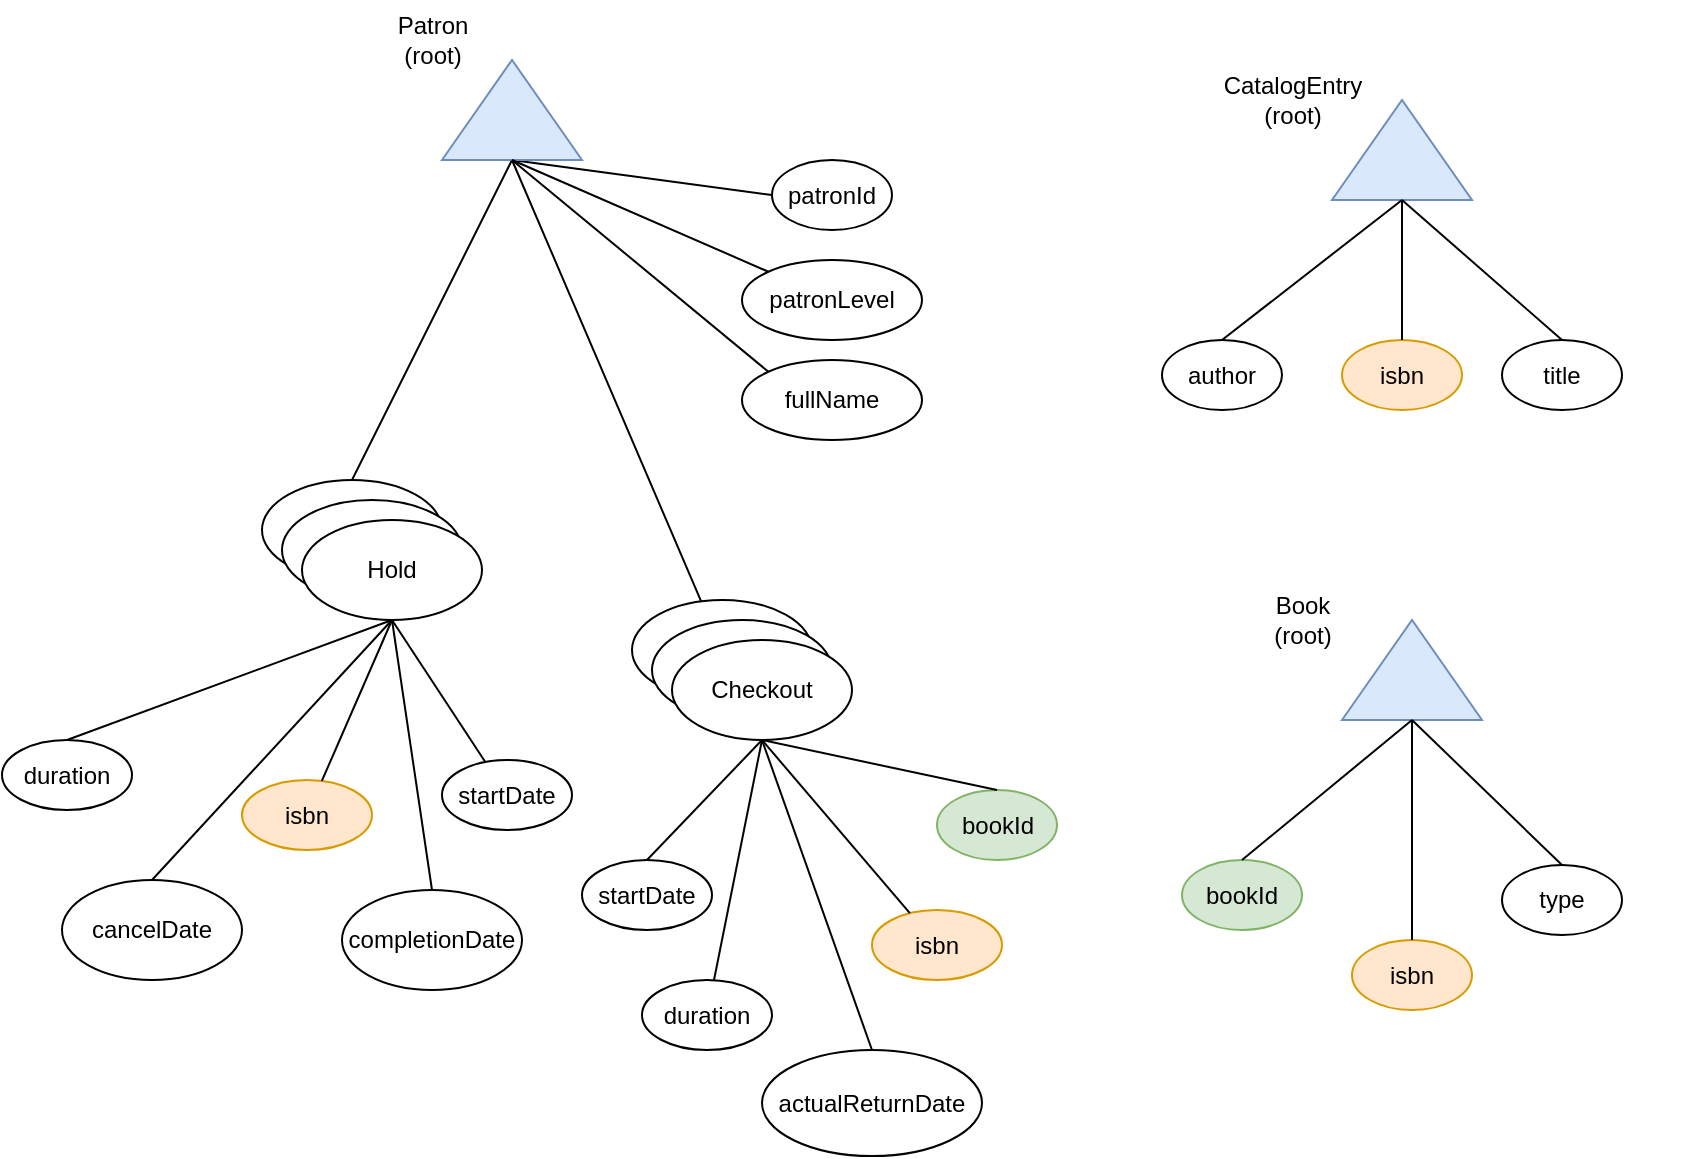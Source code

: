 <mxfile version="21.2.8" type="device">
  <diagram name="Page-1" id="gavR5szDyg5R8KdYpzYO">
    <mxGraphModel dx="3765" dy="1147" grid="1" gridSize="10" guides="1" tooltips="1" connect="1" arrows="1" fold="1" page="1" pageScale="1" pageWidth="827" pageHeight="1169" math="0" shadow="0">
      <root>
        <mxCell id="0" />
        <mxCell id="1" parent="0" />
        <mxCell id="QeKhePnkp8ZtpV1KFFar-58" value="" style="group" parent="1" vertex="1" connectable="0">
          <mxGeometry x="460" y="330" width="250" height="177.5" as="geometry" />
        </mxCell>
        <mxCell id="QeKhePnkp8ZtpV1KFFar-35" value="" style="group" parent="QeKhePnkp8ZtpV1KFFar-58" vertex="1" connectable="0">
          <mxGeometry x="30" width="120" height="70" as="geometry" />
        </mxCell>
        <mxCell id="QeKhePnkp8ZtpV1KFFar-32" value="" style="triangle;whiteSpace=wrap;html=1;rotation=-90;fillColor=#dae8fc;strokeColor=#6c8ebf;" parent="QeKhePnkp8ZtpV1KFFar-35" vertex="1">
          <mxGeometry x="60" y="10" width="50" height="70" as="geometry" />
        </mxCell>
        <mxCell id="QeKhePnkp8ZtpV1KFFar-33" value="Book&lt;br&gt;(root)" style="text;html=1;align=center;verticalAlign=middle;resizable=0;points=[];autosize=1;strokeColor=none;fillColor=none;" parent="QeKhePnkp8ZtpV1KFFar-35" vertex="1">
          <mxGeometry x="5" width="50" height="40" as="geometry" />
        </mxCell>
        <mxCell id="QeKhePnkp8ZtpV1KFFar-36" value="bookId" style="ellipse;whiteSpace=wrap;html=1;fillColor=#d5e8d4;strokeColor=#82b366;" parent="QeKhePnkp8ZtpV1KFFar-58" vertex="1">
          <mxGeometry y="140" width="60" height="35" as="geometry" />
        </mxCell>
        <mxCell id="QeKhePnkp8ZtpV1KFFar-38" value="type" style="ellipse;whiteSpace=wrap;html=1;" parent="QeKhePnkp8ZtpV1KFFar-58" vertex="1">
          <mxGeometry x="160" y="142.5" width="60" height="35" as="geometry" />
        </mxCell>
        <mxCell id="QeKhePnkp8ZtpV1KFFar-39" style="rounded=0;orthogonalLoop=1;jettySize=auto;html=1;exitX=0;exitY=0.5;exitDx=0;exitDy=0;entryX=0.5;entryY=0;entryDx=0;entryDy=0;endArrow=none;endFill=0;" parent="QeKhePnkp8ZtpV1KFFar-58" source="QeKhePnkp8ZtpV1KFFar-32" target="QeKhePnkp8ZtpV1KFFar-36" edge="1">
          <mxGeometry relative="1" as="geometry" />
        </mxCell>
        <mxCell id="QeKhePnkp8ZtpV1KFFar-41" style="rounded=0;orthogonalLoop=1;jettySize=auto;html=1;exitX=0;exitY=0.5;exitDx=0;exitDy=0;entryX=0.5;entryY=0;entryDx=0;entryDy=0;endArrow=none;endFill=0;" parent="QeKhePnkp8ZtpV1KFFar-58" source="QeKhePnkp8ZtpV1KFFar-32" target="QeKhePnkp8ZtpV1KFFar-38" edge="1">
          <mxGeometry relative="1" as="geometry" />
        </mxCell>
        <mxCell id="QeKhePnkp8ZtpV1KFFar-60" value="" style="group" parent="1" vertex="1" connectable="0">
          <mxGeometry x="-70" y="40" width="407.5" height="445" as="geometry" />
        </mxCell>
        <mxCell id="QeKhePnkp8ZtpV1KFFar-9" value="" style="group;" parent="QeKhePnkp8ZtpV1KFFar-60" vertex="1" connectable="0">
          <mxGeometry x="70" y="240" width="110" height="70" as="geometry" />
        </mxCell>
        <mxCell id="QeKhePnkp8ZtpV1KFFar-3" value="" style="ellipse;whiteSpace=wrap;html=1;" parent="QeKhePnkp8ZtpV1KFFar-9" vertex="1">
          <mxGeometry width="90" height="50" as="geometry" />
        </mxCell>
        <mxCell id="QeKhePnkp8ZtpV1KFFar-5" value="" style="ellipse;whiteSpace=wrap;html=1;" parent="QeKhePnkp8ZtpV1KFFar-9" vertex="1">
          <mxGeometry x="10" y="10" width="90" height="50" as="geometry" />
        </mxCell>
        <mxCell id="QeKhePnkp8ZtpV1KFFar-6" value="Hold" style="ellipse;whiteSpace=wrap;html=1;" parent="QeKhePnkp8ZtpV1KFFar-9" vertex="1">
          <mxGeometry x="20" y="20" width="90" height="50" as="geometry" />
        </mxCell>
        <mxCell id="QeKhePnkp8ZtpV1KFFar-10" value="" style="group;" parent="QeKhePnkp8ZtpV1KFFar-60" vertex="1" connectable="0">
          <mxGeometry x="255" y="300" width="110" height="70" as="geometry" />
        </mxCell>
        <mxCell id="QeKhePnkp8ZtpV1KFFar-11" value="" style="ellipse;whiteSpace=wrap;html=1;" parent="QeKhePnkp8ZtpV1KFFar-10" vertex="1">
          <mxGeometry width="90" height="50" as="geometry" />
        </mxCell>
        <mxCell id="QeKhePnkp8ZtpV1KFFar-12" value="" style="ellipse;whiteSpace=wrap;html=1;" parent="QeKhePnkp8ZtpV1KFFar-10" vertex="1">
          <mxGeometry x="10" y="10" width="90" height="50" as="geometry" />
        </mxCell>
        <mxCell id="QeKhePnkp8ZtpV1KFFar-13" value="Checkout" style="ellipse;whiteSpace=wrap;html=1;" parent="QeKhePnkp8ZtpV1KFFar-10" vertex="1">
          <mxGeometry x="20" y="20" width="90" height="50" as="geometry" />
        </mxCell>
        <mxCell id="QeKhePnkp8ZtpV1KFFar-15" value="patronId" style="ellipse;whiteSpace=wrap;html=1;" parent="QeKhePnkp8ZtpV1KFFar-60" vertex="1">
          <mxGeometry x="325" y="80" width="60" height="35" as="geometry" />
        </mxCell>
        <mxCell id="QeKhePnkp8ZtpV1KFFar-18" value="isbn" style="ellipse;whiteSpace=wrap;html=1;fillColor=#ffe6cc;strokeColor=#d79b00;" parent="QeKhePnkp8ZtpV1KFFar-60" vertex="1">
          <mxGeometry x="60" y="390" width="65" height="35" as="geometry" />
        </mxCell>
        <mxCell id="QeKhePnkp8ZtpV1KFFar-19" value="" style="rounded=0;orthogonalLoop=1;jettySize=auto;html=1;endArrow=none;endFill=0;exitX=0.5;exitY=1;exitDx=0;exitDy=0;" parent="QeKhePnkp8ZtpV1KFFar-60" source="QeKhePnkp8ZtpV1KFFar-6" target="QeKhePnkp8ZtpV1KFFar-18" edge="1">
          <mxGeometry relative="1" as="geometry" />
        </mxCell>
        <mxCell id="QeKhePnkp8ZtpV1KFFar-20" style="rounded=0;orthogonalLoop=1;jettySize=auto;html=1;exitX=0;exitY=0.5;exitDx=0;exitDy=0;entryX=0.5;entryY=0;entryDx=0;entryDy=0;endArrow=none;endFill=0;" parent="QeKhePnkp8ZtpV1KFFar-60" source="QeKhePnkp8ZtpV1KFFar-1" target="QeKhePnkp8ZtpV1KFFar-3" edge="1">
          <mxGeometry relative="1" as="geometry" />
        </mxCell>
        <mxCell id="QeKhePnkp8ZtpV1KFFar-21" style="rounded=0;orthogonalLoop=1;jettySize=auto;html=1;exitX=0;exitY=0.5;exitDx=0;exitDy=0;endArrow=none;endFill=0;" parent="QeKhePnkp8ZtpV1KFFar-60" source="QeKhePnkp8ZtpV1KFFar-1" target="QeKhePnkp8ZtpV1KFFar-11" edge="1">
          <mxGeometry relative="1" as="geometry" />
        </mxCell>
        <mxCell id="QeKhePnkp8ZtpV1KFFar-24" style="rounded=0;orthogonalLoop=1;jettySize=auto;html=1;exitX=0;exitY=0.5;exitDx=0;exitDy=0;entryX=0;entryY=0.5;entryDx=0;entryDy=0;endArrow=none;endFill=0;" parent="QeKhePnkp8ZtpV1KFFar-60" source="QeKhePnkp8ZtpV1KFFar-1" target="QeKhePnkp8ZtpV1KFFar-15" edge="1">
          <mxGeometry relative="1" as="geometry" />
        </mxCell>
        <mxCell id="QeKhePnkp8ZtpV1KFFar-22" value="patronLevel" style="ellipse;whiteSpace=wrap;html=1;" parent="QeKhePnkp8ZtpV1KFFar-60" vertex="1">
          <mxGeometry x="310" y="130" width="90" height="40" as="geometry" />
        </mxCell>
        <mxCell id="QeKhePnkp8ZtpV1KFFar-23" value="fullName" style="ellipse;whiteSpace=wrap;html=1;" parent="QeKhePnkp8ZtpV1KFFar-60" vertex="1">
          <mxGeometry x="310" y="180" width="90" height="40" as="geometry" />
        </mxCell>
        <mxCell id="QeKhePnkp8ZtpV1KFFar-27" value="startDate" style="ellipse;whiteSpace=wrap;html=1;" parent="QeKhePnkp8ZtpV1KFFar-60" vertex="1">
          <mxGeometry x="160" y="380" width="65" height="35" as="geometry" />
        </mxCell>
        <mxCell id="QeKhePnkp8ZtpV1KFFar-29" style="rounded=0;orthogonalLoop=1;jettySize=auto;html=1;exitX=0.5;exitY=1;exitDx=0;exitDy=0;endArrow=none;endFill=0;" parent="QeKhePnkp8ZtpV1KFFar-60" source="QeKhePnkp8ZtpV1KFFar-6" target="QeKhePnkp8ZtpV1KFFar-27" edge="1">
          <mxGeometry relative="1" as="geometry" />
        </mxCell>
        <mxCell id="QeKhePnkp8ZtpV1KFFar-34" value="" style="group" parent="QeKhePnkp8ZtpV1KFFar-60" vertex="1" connectable="0">
          <mxGeometry x="125" width="105" height="80" as="geometry" />
        </mxCell>
        <mxCell id="QeKhePnkp8ZtpV1KFFar-1" value="" style="triangle;whiteSpace=wrap;html=1;rotation=-90;fillColor=#dae8fc;strokeColor=#6c8ebf;" parent="QeKhePnkp8ZtpV1KFFar-34" vertex="1">
          <mxGeometry x="45" y="20" width="50" height="70" as="geometry" />
        </mxCell>
        <mxCell id="QeKhePnkp8ZtpV1KFFar-7" value="Patron&lt;br&gt;(root)" style="text;html=1;align=center;verticalAlign=middle;resizable=0;points=[];autosize=1;strokeColor=none;fillColor=none;" parent="QeKhePnkp8ZtpV1KFFar-34" vertex="1">
          <mxGeometry width="60" height="40" as="geometry" />
        </mxCell>
        <mxCell id="QeKhePnkp8ZtpV1KFFar-25" style="rounded=0;orthogonalLoop=1;jettySize=auto;html=1;exitX=0;exitY=0.5;exitDx=0;exitDy=0;entryX=0;entryY=0;entryDx=0;entryDy=0;endArrow=none;endFill=0;" parent="QeKhePnkp8ZtpV1KFFar-60" source="QeKhePnkp8ZtpV1KFFar-1" target="QeKhePnkp8ZtpV1KFFar-22" edge="1">
          <mxGeometry relative="1" as="geometry" />
        </mxCell>
        <mxCell id="QeKhePnkp8ZtpV1KFFar-26" style="rounded=0;orthogonalLoop=1;jettySize=auto;html=1;exitX=0;exitY=0.5;exitDx=0;exitDy=0;entryX=0;entryY=0;entryDx=0;entryDy=0;endArrow=none;endFill=0;" parent="QeKhePnkp8ZtpV1KFFar-60" source="QeKhePnkp8ZtpV1KFFar-1" target="QeKhePnkp8ZtpV1KFFar-23" edge="1">
          <mxGeometry relative="1" as="geometry" />
        </mxCell>
        <mxCell id="QeKhePnkp8ZtpV1KFFar-61" value="completionDate" style="ellipse;whiteSpace=wrap;html=1;" parent="1" vertex="1">
          <mxGeometry x="40" y="485" width="90" height="50" as="geometry" />
        </mxCell>
        <mxCell id="QeKhePnkp8ZtpV1KFFar-62" value="cancelDate" style="ellipse;whiteSpace=wrap;html=1;" parent="1" vertex="1">
          <mxGeometry x="-100" y="480" width="90" height="50" as="geometry" />
        </mxCell>
        <mxCell id="QeKhePnkp8ZtpV1KFFar-28" value="duration" style="ellipse;whiteSpace=wrap;html=1;" parent="1" vertex="1">
          <mxGeometry x="-130" y="410" width="65" height="35" as="geometry" />
        </mxCell>
        <mxCell id="QeKhePnkp8ZtpV1KFFar-30" style="rounded=0;orthogonalLoop=1;jettySize=auto;html=1;exitX=0.5;exitY=1;exitDx=0;exitDy=0;entryX=0.5;entryY=0;entryDx=0;entryDy=0;endArrow=none;endFill=0;" parent="1" source="QeKhePnkp8ZtpV1KFFar-6" target="QeKhePnkp8ZtpV1KFFar-28" edge="1">
          <mxGeometry relative="1" as="geometry" />
        </mxCell>
        <mxCell id="QeKhePnkp8ZtpV1KFFar-63" style="rounded=0;orthogonalLoop=1;jettySize=auto;html=1;exitX=0.5;exitY=1;exitDx=0;exitDy=0;entryX=0.5;entryY=0;entryDx=0;entryDy=0;endArrow=none;endFill=0;" parent="1" source="QeKhePnkp8ZtpV1KFFar-6" target="QeKhePnkp8ZtpV1KFFar-61" edge="1">
          <mxGeometry relative="1" as="geometry" />
        </mxCell>
        <mxCell id="QeKhePnkp8ZtpV1KFFar-64" style="rounded=0;orthogonalLoop=1;jettySize=auto;html=1;exitX=0.5;exitY=1;exitDx=0;exitDy=0;entryX=0.5;entryY=0;entryDx=0;entryDy=0;endArrow=none;endFill=0;" parent="1" source="QeKhePnkp8ZtpV1KFFar-6" target="QeKhePnkp8ZtpV1KFFar-62" edge="1">
          <mxGeometry relative="1" as="geometry" />
        </mxCell>
        <mxCell id="QeKhePnkp8ZtpV1KFFar-72" value="" style="group" parent="1" vertex="1" connectable="0">
          <mxGeometry x="485" y="70" width="195" height="175" as="geometry" />
        </mxCell>
        <mxCell id="QeKhePnkp8ZtpV1KFFar-59" value="" style="group" parent="QeKhePnkp8ZtpV1KFFar-72" vertex="1" connectable="0">
          <mxGeometry width="120" height="175" as="geometry" />
        </mxCell>
        <mxCell id="QeKhePnkp8ZtpV1KFFar-45" value="" style="group" parent="QeKhePnkp8ZtpV1KFFar-59" vertex="1" connectable="0">
          <mxGeometry width="120" height="70" as="geometry" />
        </mxCell>
        <mxCell id="QeKhePnkp8ZtpV1KFFar-46" value="" style="triangle;whiteSpace=wrap;html=1;rotation=-90;fillColor=#dae8fc;strokeColor=#6c8ebf;" parent="QeKhePnkp8ZtpV1KFFar-45" vertex="1">
          <mxGeometry x="60" y="10" width="50" height="70" as="geometry" />
        </mxCell>
        <mxCell id="QeKhePnkp8ZtpV1KFFar-47" value="CatalogEntry&lt;br&gt;(root)" style="text;html=1;align=center;verticalAlign=middle;resizable=0;points=[];autosize=1;strokeColor=none;fillColor=none;" parent="QeKhePnkp8ZtpV1KFFar-45" vertex="1">
          <mxGeometry x="-15" width="90" height="40" as="geometry" />
        </mxCell>
        <mxCell id="QeKhePnkp8ZtpV1KFFar-66" value="author" style="ellipse;whiteSpace=wrap;html=1;" parent="QeKhePnkp8ZtpV1KFFar-59" vertex="1">
          <mxGeometry x="-35" y="140" width="60" height="35" as="geometry" />
        </mxCell>
        <mxCell id="QeKhePnkp8ZtpV1KFFar-70" style="edgeStyle=none;shape=connector;rounded=0;orthogonalLoop=1;jettySize=auto;html=1;exitX=0;exitY=0.5;exitDx=0;exitDy=0;entryX=0.5;entryY=0;entryDx=0;entryDy=0;labelBackgroundColor=default;strokeColor=default;fontFamily=Helvetica;fontSize=11;fontColor=default;endArrow=none;endFill=0;" parent="QeKhePnkp8ZtpV1KFFar-59" source="QeKhePnkp8ZtpV1KFFar-46" target="QeKhePnkp8ZtpV1KFFar-66" edge="1">
          <mxGeometry relative="1" as="geometry" />
        </mxCell>
        <mxCell id="QeKhePnkp8ZtpV1KFFar-49" value="isbn" style="ellipse;whiteSpace=wrap;html=1;fillColor=#ffe6cc;strokeColor=#d79b00;" parent="QeKhePnkp8ZtpV1KFFar-59" vertex="1">
          <mxGeometry x="55" y="140" width="60" height="35" as="geometry" />
        </mxCell>
        <mxCell id="QeKhePnkp8ZtpV1KFFar-52" style="rounded=0;orthogonalLoop=1;jettySize=auto;html=1;exitX=0;exitY=0.5;exitDx=0;exitDy=0;entryX=0.5;entryY=0;entryDx=0;entryDy=0;endArrow=none;endFill=0;" parent="QeKhePnkp8ZtpV1KFFar-59" source="QeKhePnkp8ZtpV1KFFar-46" target="QeKhePnkp8ZtpV1KFFar-49" edge="1">
          <mxGeometry relative="1" as="geometry" />
        </mxCell>
        <mxCell id="QeKhePnkp8ZtpV1KFFar-65" value="title" style="ellipse;whiteSpace=wrap;html=1;" parent="QeKhePnkp8ZtpV1KFFar-72" vertex="1">
          <mxGeometry x="135" y="140" width="60" height="35" as="geometry" />
        </mxCell>
        <mxCell id="QeKhePnkp8ZtpV1KFFar-71" style="edgeStyle=none;shape=connector;rounded=0;orthogonalLoop=1;jettySize=auto;html=1;exitX=0;exitY=0.5;exitDx=0;exitDy=0;entryX=0.5;entryY=0;entryDx=0;entryDy=0;labelBackgroundColor=default;strokeColor=default;fontFamily=Helvetica;fontSize=11;fontColor=default;endArrow=none;endFill=0;" parent="QeKhePnkp8ZtpV1KFFar-72" source="QeKhePnkp8ZtpV1KFFar-46" target="QeKhePnkp8ZtpV1KFFar-65" edge="1">
          <mxGeometry relative="1" as="geometry" />
        </mxCell>
        <mxCell id="umvU1tGvBhOhanTLZFOO-1" value="isbn" style="ellipse;whiteSpace=wrap;html=1;fillColor=#ffe6cc;strokeColor=#d79b00;" vertex="1" parent="1">
          <mxGeometry x="305" y="495" width="65" height="35" as="geometry" />
        </mxCell>
        <mxCell id="QeKhePnkp8ZtpV1KFFar-37" value="isbn" style="ellipse;whiteSpace=wrap;html=1;fillColor=#ffe6cc;strokeColor=#d79b00;" parent="1" vertex="1">
          <mxGeometry x="545" y="510" width="60" height="35" as="geometry" />
        </mxCell>
        <mxCell id="QeKhePnkp8ZtpV1KFFar-40" style="rounded=0;orthogonalLoop=1;jettySize=auto;html=1;exitX=0;exitY=0.5;exitDx=0;exitDy=0;entryX=0.5;entryY=0;entryDx=0;entryDy=0;endArrow=none;endFill=0;" parent="1" source="QeKhePnkp8ZtpV1KFFar-32" target="QeKhePnkp8ZtpV1KFFar-37" edge="1">
          <mxGeometry relative="1" as="geometry" />
        </mxCell>
        <mxCell id="QeKhePnkp8ZtpV1KFFar-55" value="bookId" style="ellipse;whiteSpace=wrap;html=1;fillColor=#d5e8d4;strokeColor=#82b366;" parent="1" vertex="1">
          <mxGeometry x="337.5" y="435" width="60" height="35" as="geometry" />
        </mxCell>
        <mxCell id="QeKhePnkp8ZtpV1KFFar-56" style="rounded=0;orthogonalLoop=1;jettySize=auto;html=1;exitX=0.5;exitY=1;exitDx=0;exitDy=0;entryX=0.5;entryY=0;entryDx=0;entryDy=0;endArrow=none;endFill=0;" parent="1" source="QeKhePnkp8ZtpV1KFFar-13" target="QeKhePnkp8ZtpV1KFFar-55" edge="1">
          <mxGeometry relative="1" as="geometry" />
        </mxCell>
        <mxCell id="QeKhePnkp8ZtpV1KFFar-54" value="startDate" style="ellipse;whiteSpace=wrap;html=1;" parent="1" vertex="1">
          <mxGeometry x="160" y="470" width="65" height="35" as="geometry" />
        </mxCell>
        <mxCell id="QeKhePnkp8ZtpV1KFFar-57" style="rounded=0;orthogonalLoop=1;jettySize=auto;html=1;exitX=0.5;exitY=1;exitDx=0;exitDy=0;entryX=0.5;entryY=0;entryDx=0;entryDy=0;endArrow=none;endFill=0;" parent="1" source="QeKhePnkp8ZtpV1KFFar-13" target="QeKhePnkp8ZtpV1KFFar-54" edge="1">
          <mxGeometry relative="1" as="geometry" />
        </mxCell>
        <mxCell id="umvU1tGvBhOhanTLZFOO-2" style="rounded=0;orthogonalLoop=1;jettySize=auto;html=1;exitX=0.5;exitY=1;exitDx=0;exitDy=0;endArrow=none;endFill=0;" edge="1" parent="1" source="QeKhePnkp8ZtpV1KFFar-13" target="umvU1tGvBhOhanTLZFOO-1">
          <mxGeometry relative="1" as="geometry" />
        </mxCell>
        <mxCell id="umvU1tGvBhOhanTLZFOO-3" value="duration" style="ellipse;whiteSpace=wrap;html=1;" vertex="1" parent="1">
          <mxGeometry x="190" y="530" width="65" height="35" as="geometry" />
        </mxCell>
        <mxCell id="umvU1tGvBhOhanTLZFOO-4" value="actualReturnDate" style="ellipse;whiteSpace=wrap;html=1;" vertex="1" parent="1">
          <mxGeometry x="250" y="565" width="110" height="53" as="geometry" />
        </mxCell>
        <mxCell id="umvU1tGvBhOhanTLZFOO-5" style="rounded=0;orthogonalLoop=1;jettySize=auto;html=1;exitX=0.5;exitY=1;exitDx=0;exitDy=0;endArrow=none;endFill=0;" edge="1" parent="1" source="QeKhePnkp8ZtpV1KFFar-13" target="umvU1tGvBhOhanTLZFOO-3">
          <mxGeometry relative="1" as="geometry" />
        </mxCell>
        <mxCell id="umvU1tGvBhOhanTLZFOO-6" style="edgeStyle=none;shape=connector;rounded=0;orthogonalLoop=1;jettySize=auto;html=1;exitX=0.5;exitY=1;exitDx=0;exitDy=0;entryX=0.5;entryY=0;entryDx=0;entryDy=0;labelBackgroundColor=default;strokeColor=default;fontFamily=Helvetica;fontSize=11;fontColor=default;endArrow=none;endFill=0;" edge="1" parent="1" source="QeKhePnkp8ZtpV1KFFar-13" target="umvU1tGvBhOhanTLZFOO-4">
          <mxGeometry relative="1" as="geometry" />
        </mxCell>
      </root>
    </mxGraphModel>
  </diagram>
</mxfile>
